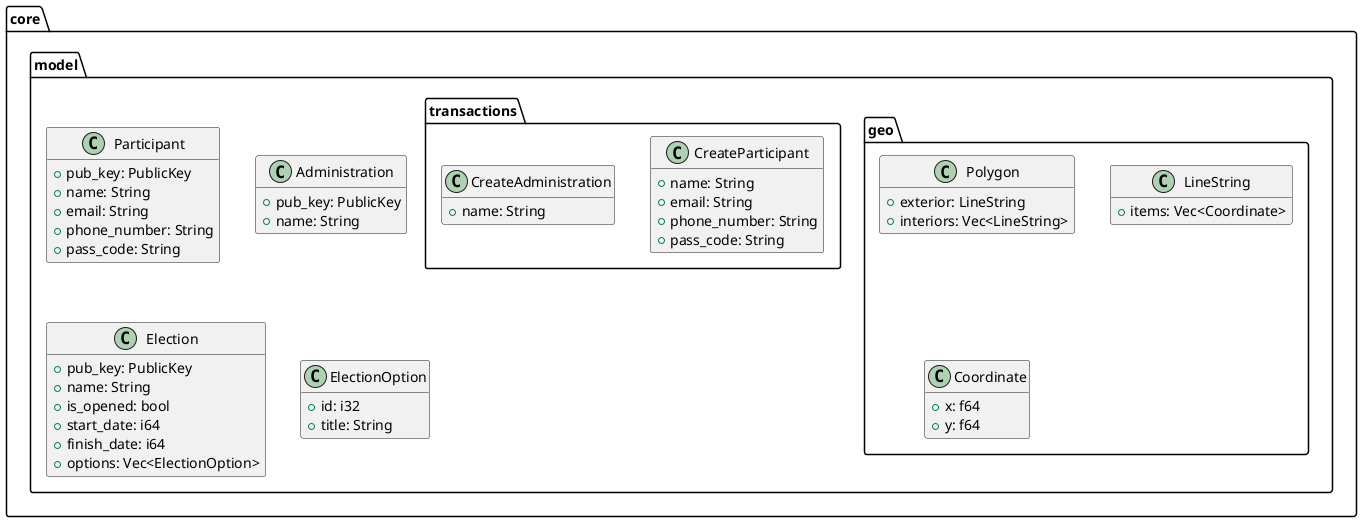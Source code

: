 @startuml

set namespaceSeparator ::

package core::model {

    class Participant {
        + pub_key: PublicKey
        + name: String
        + email: String
        + phone_number: String
        + pass_code: String
    }

    class Administration {
        + pub_key: PublicKey
        + name: String
    }

    class Election {
        + pub_key: PublicKey
        + name: String
        + is_opened: bool
        + start_date: i64
        + finish_date: i64
        + options: Vec<ElectionOption>
    }

    class ElectionOption {
        + id: i32
        + title: String
    }

    package geo {
        class Polygon {
            + exterior: LineString
            + interiors: Vec<LineString>
        }

        class LineString {
            + items: Vec<Coordinate>
        }

        class Coordinate {
            + x: f64
            + y: f64
        }
    }

    package transactions {
        class CreateParticipant {
            + name: String
            + email: String
            + phone_number: String
            + pass_code: String
        }

        class CreateAdministration {
            + name: String
        }
    }
}

hide methods

@enduml
